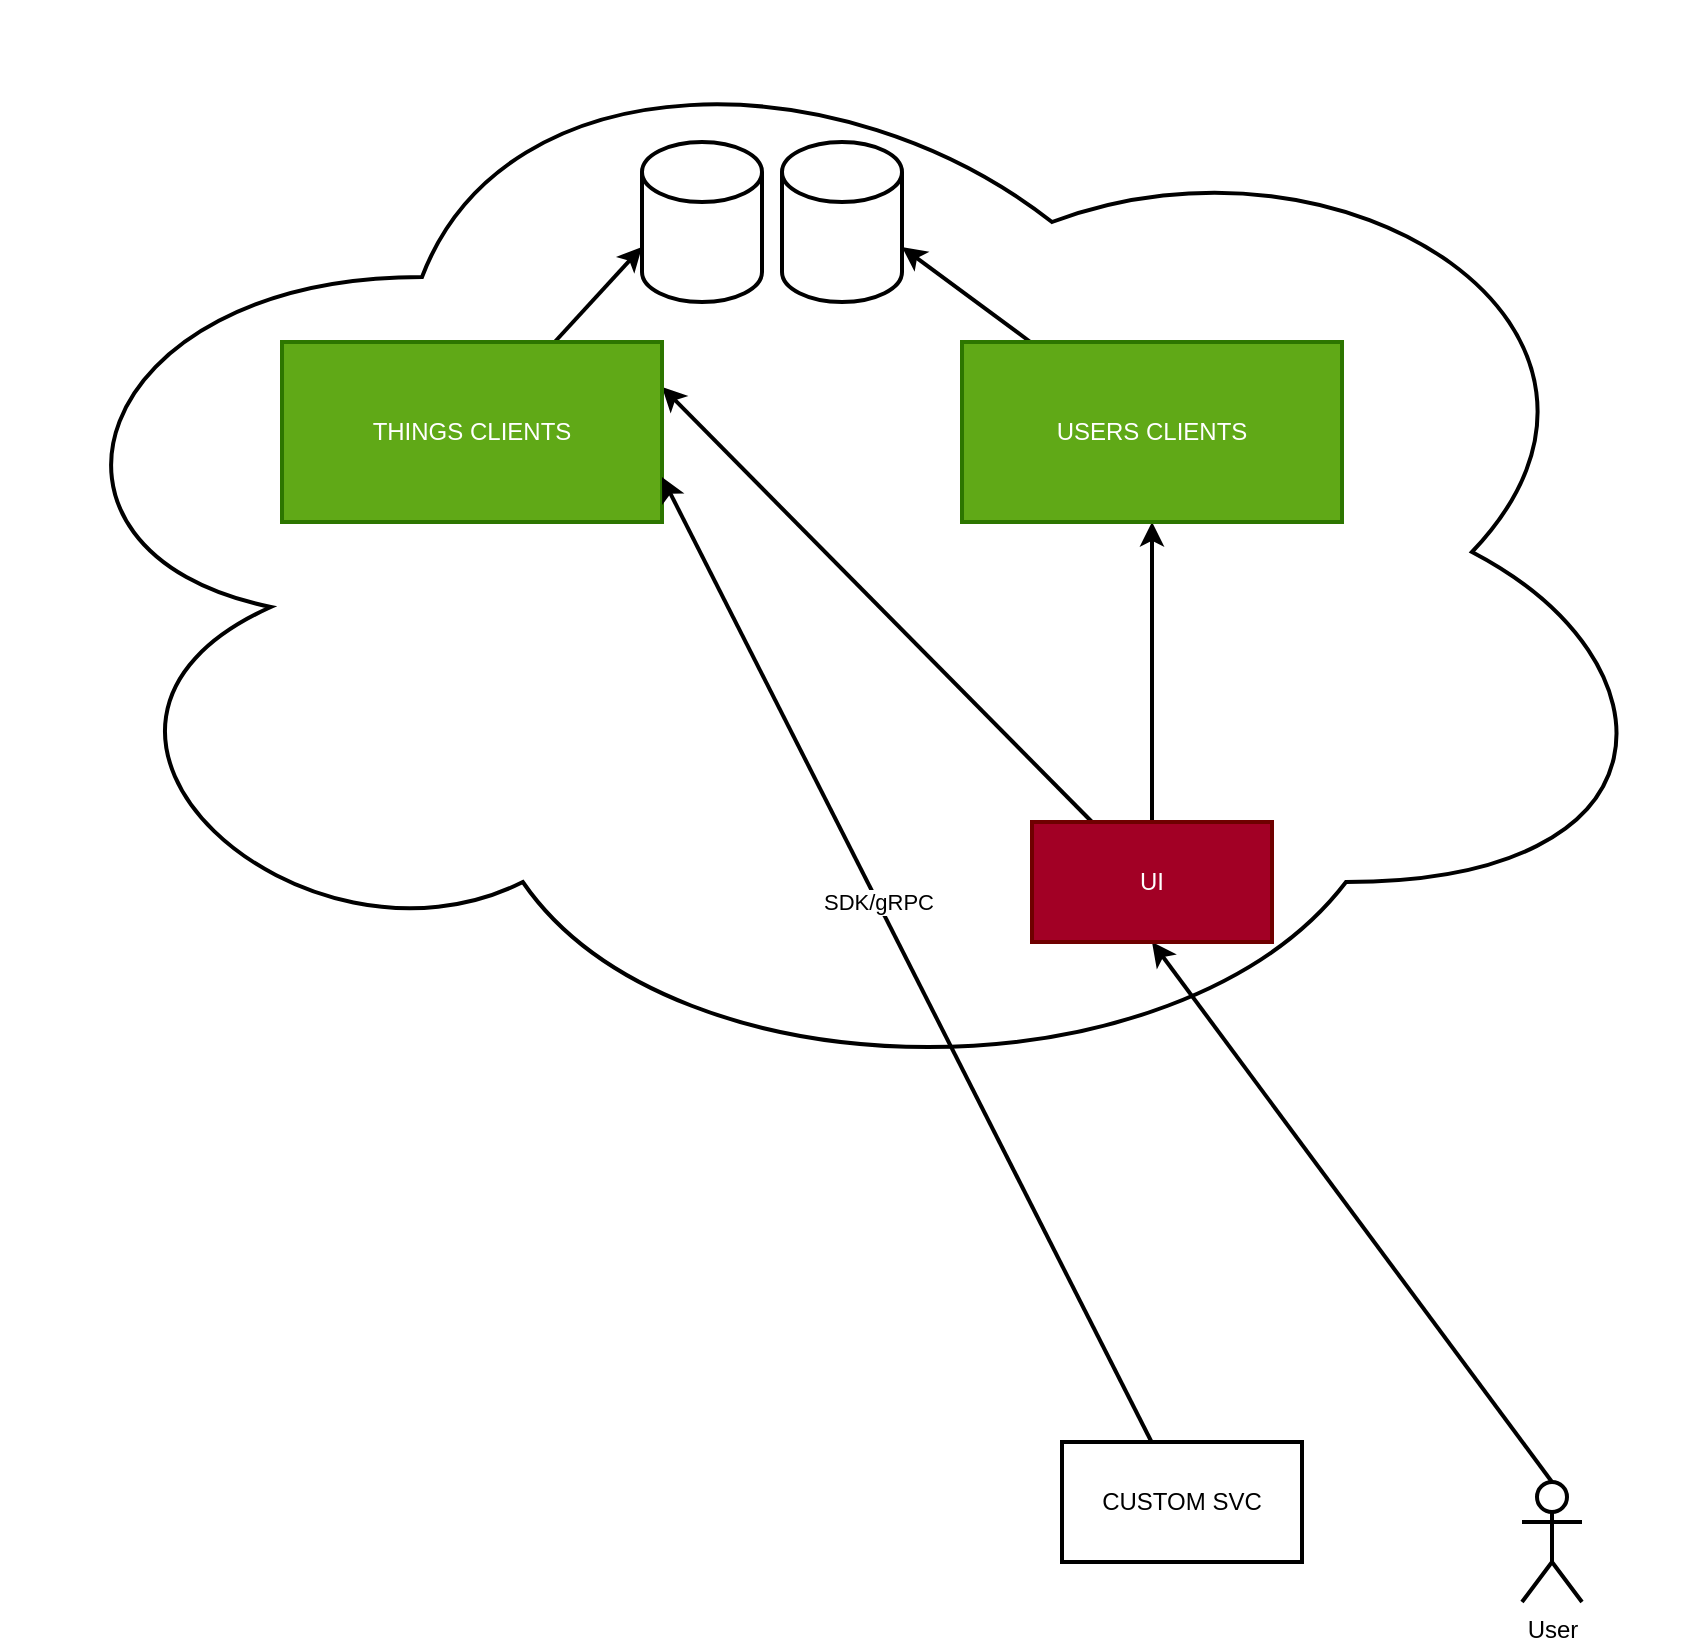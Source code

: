 <mxfile>
    <diagram id="2XUlzmbP1KdFKv1B36n_" name="Page-1">
        <mxGraphModel dx="1086" dy="866" grid="1" gridSize="10" guides="1" tooltips="1" connect="1" arrows="1" fold="1" page="1" pageScale="1" pageWidth="850" pageHeight="1100" background="#ffffff" math="0" shadow="0">
            <root>
                <mxCell id="0"/>
                <mxCell id="1" parent="0"/>
                <mxCell id="2" value="" style="ellipse;shape=cloud;whiteSpace=wrap;html=1;fillColor=#FFFFFF;strokeWidth=2;" parent="1" vertex="1">
                    <mxGeometry x="10" y="10" width="840" height="550" as="geometry"/>
                </mxCell>
                <mxCell id="22" style="edgeStyle=none;html=1;entryX=0.5;entryY=1;entryDx=0;entryDy=0;strokeWidth=2;" parent="1" source="30" target="11" edge="1">
                    <mxGeometry relative="1" as="geometry"/>
                </mxCell>
                <mxCell id="23" style="edgeStyle=none;html=1;exitX=0.25;exitY=0;exitDx=0;exitDy=0;entryX=1;entryY=0.25;entryDx=0;entryDy=0;strokeWidth=2;" parent="1" source="30" target="10" edge="1">
                    <mxGeometry relative="1" as="geometry"/>
                </mxCell>
                <mxCell id="31" style="edgeStyle=none;html=1;exitX=0.5;exitY=0;exitDx=0;exitDy=0;exitPerimeter=0;entryX=0.5;entryY=1;entryDx=0;entryDy=0;strokeWidth=2;" parent="1" source="6" target="30" edge="1">
                    <mxGeometry relative="1" as="geometry"/>
                </mxCell>
                <mxCell id="6" value="User" style="shape=umlActor;verticalLabelPosition=bottom;verticalAlign=top;html=1;outlineConnect=0;strokeWidth=2;" parent="1" vertex="1">
                    <mxGeometry x="770" y="750" width="30" height="60" as="geometry"/>
                </mxCell>
                <mxCell id="15" style="edgeStyle=none;html=1;entryX=0;entryY=0;entryDx=0;entryDy=52.5;entryPerimeter=0;strokeWidth=2;" parent="1" source="10" target="13" edge="1">
                    <mxGeometry relative="1" as="geometry"/>
                </mxCell>
                <mxCell id="10" value="THINGS CLIENTS" style="rounded=0;whiteSpace=wrap;html=1;fillColor=#60a917;fontColor=#ffffff;strokeColor=#2D7600;strokeWidth=2;" parent="1" vertex="1">
                    <mxGeometry x="150" y="180" width="190" height="90" as="geometry"/>
                </mxCell>
                <mxCell id="16" style="edgeStyle=none;html=1;entryX=1;entryY=0;entryDx=0;entryDy=52.5;entryPerimeter=0;strokeWidth=2;" parent="1" source="11" target="14" edge="1">
                    <mxGeometry relative="1" as="geometry"/>
                </mxCell>
                <mxCell id="11" value="USERS CLIENTS" style="rounded=0;whiteSpace=wrap;html=1;fillColor=#60a917;fontColor=#ffffff;strokeColor=#2D7600;strokeWidth=2;" parent="1" vertex="1">
                    <mxGeometry x="490" y="180" width="190" height="90" as="geometry"/>
                </mxCell>
                <mxCell id="13" value="" style="shape=cylinder3;whiteSpace=wrap;html=1;boundedLbl=1;backgroundOutline=1;size=15;strokeWidth=2;" parent="1" vertex="1">
                    <mxGeometry x="330" y="80" width="60" height="80" as="geometry"/>
                </mxCell>
                <mxCell id="14" value="" style="shape=cylinder3;whiteSpace=wrap;html=1;boundedLbl=1;backgroundOutline=1;size=15;strokeWidth=2;" parent="1" vertex="1">
                    <mxGeometry x="400" y="80" width="60" height="80" as="geometry"/>
                </mxCell>
                <mxCell id="28" style="edgeStyle=none;html=1;entryX=1;entryY=0.75;entryDx=0;entryDy=0;strokeWidth=2;" parent="1" source="26" target="10" edge="1">
                    <mxGeometry relative="1" as="geometry"/>
                </mxCell>
                <mxCell id="29" value="SDK/gRPC" style="edgeLabel;html=1;align=center;verticalAlign=middle;resizable=0;points=[];" parent="28" vertex="1" connectable="0">
                    <mxGeometry x="0.119" relative="1" as="geometry">
                        <mxPoint as="offset"/>
                    </mxGeometry>
                </mxCell>
                <mxCell id="26" value="CUSTOM SVC" style="rounded=0;whiteSpace=wrap;html=1;strokeWidth=2;" parent="1" vertex="1">
                    <mxGeometry x="540" y="730" width="120" height="60" as="geometry"/>
                </mxCell>
                <mxCell id="30" value="UI" style="rounded=0;whiteSpace=wrap;html=1;fillColor=#a20025;fontColor=#ffffff;strokeColor=#6F0000;strokeWidth=2;" parent="1" vertex="1">
                    <mxGeometry x="525" y="420" width="120" height="60" as="geometry"/>
                </mxCell>
            </root>
        </mxGraphModel>
    </diagram>
</mxfile>